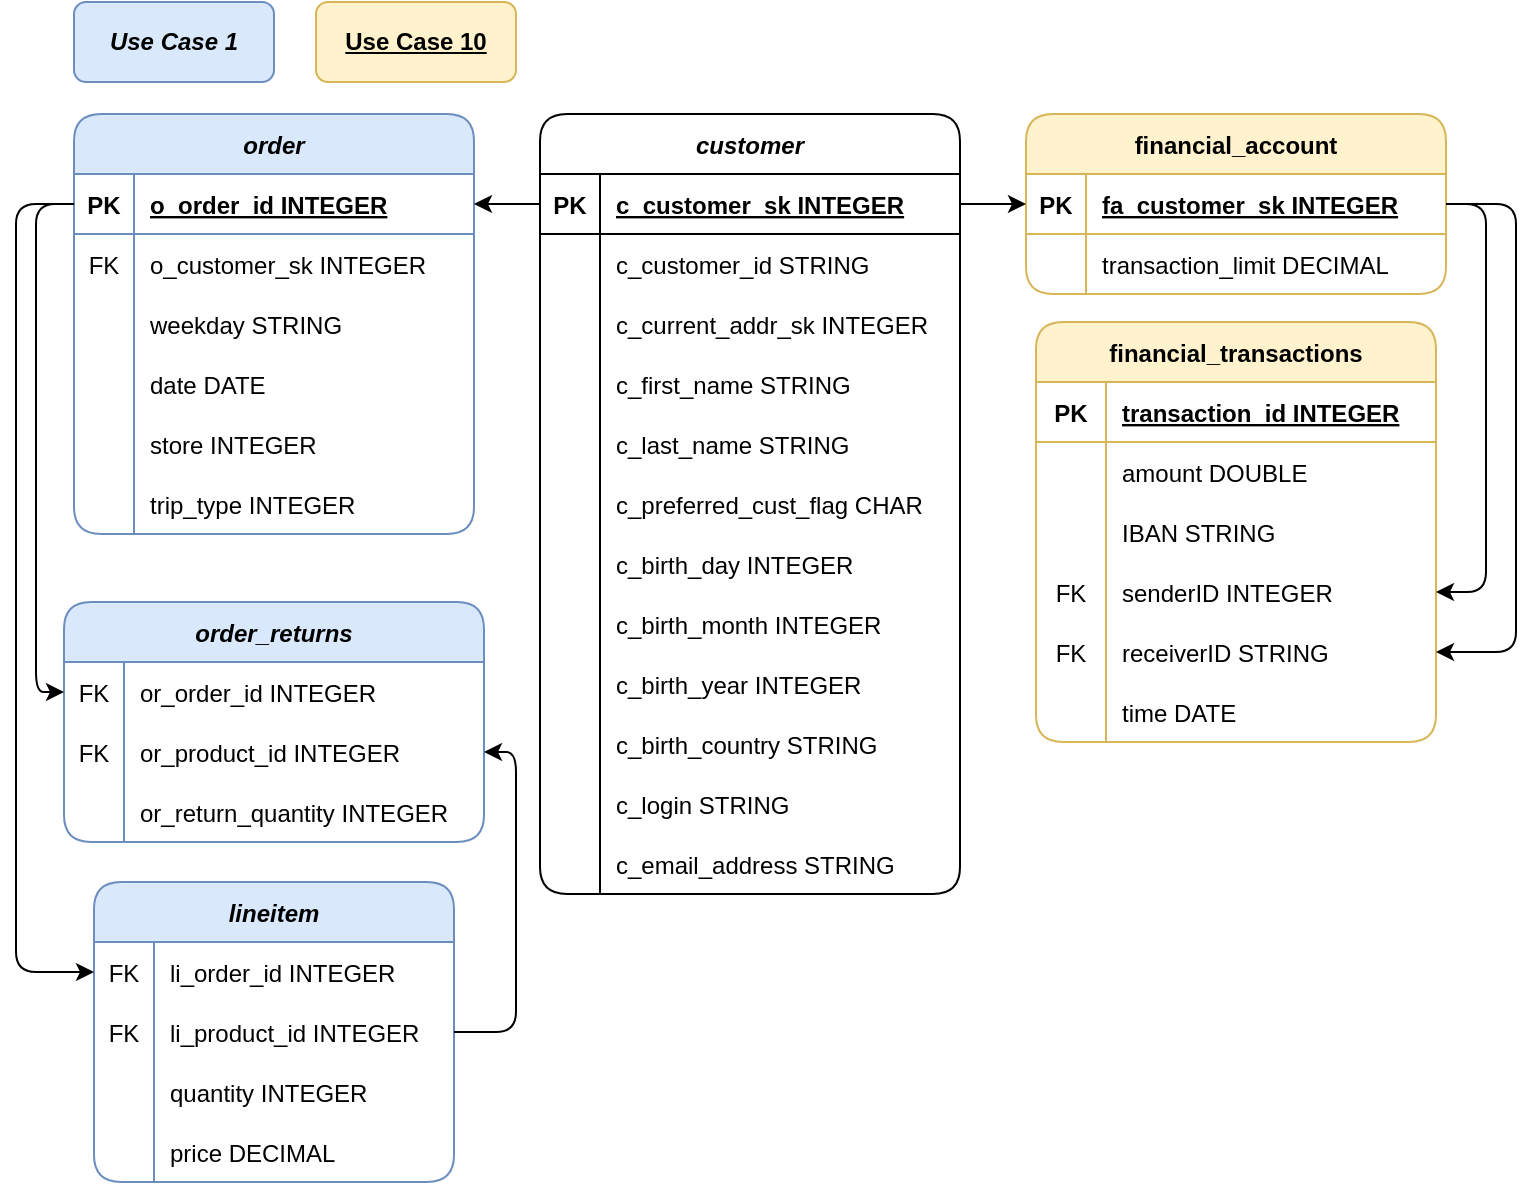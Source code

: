 <mxfile>
    <diagram name="Page-1" id="7MZNicgZzAWb71hpkdGH">
        <mxGraphModel dx="2305" dy="2113" grid="1" gridSize="10" guides="1" tooltips="1" connect="1" arrows="1" fold="1" page="1" pageScale="1" pageWidth="827" pageHeight="1169" math="0" shadow="0">
            <root>
                <mxCell id="0"/>
                <mxCell id="1" parent="0"/>
                <mxCell id="uriuYHsRyiL0h9NiEBer-169" value="financial_account" style="shape=table;startSize=30;container=1;collapsible=1;childLayout=tableLayout;fixedRows=1;rowLines=0;fontStyle=1;align=center;resizeLast=1;fillColor=#fff2cc;strokeColor=#d6b656;rounded=1;" parent="1" vertex="1">
                    <mxGeometry x="535" y="-1054" width="210" height="90" as="geometry"/>
                </mxCell>
                <mxCell id="uriuYHsRyiL0h9NiEBer-170" value="" style="shape=tableRow;horizontal=0;startSize=0;swimlaneHead=0;swimlaneBody=0;fillColor=none;collapsible=0;dropTarget=0;points=[[0,0.5],[1,0.5]];portConstraint=eastwest;strokeColor=inherit;top=0;left=0;right=0;bottom=1;rounded=1;" parent="uriuYHsRyiL0h9NiEBer-169" vertex="1">
                    <mxGeometry y="30" width="210" height="30" as="geometry"/>
                </mxCell>
                <mxCell id="uriuYHsRyiL0h9NiEBer-171" value="PK" style="shape=partialRectangle;overflow=hidden;connectable=0;fillColor=none;strokeColor=inherit;top=0;left=0;bottom=0;right=0;fontStyle=1;rounded=1;" parent="uriuYHsRyiL0h9NiEBer-170" vertex="1">
                    <mxGeometry width="30" height="30" as="geometry">
                        <mxRectangle width="30" height="30" as="alternateBounds"/>
                    </mxGeometry>
                </mxCell>
                <mxCell id="uriuYHsRyiL0h9NiEBer-172" value="fa_customer_sk INTEGER " style="shape=partialRectangle;overflow=hidden;connectable=0;fillColor=none;align=left;strokeColor=inherit;top=0;left=0;bottom=0;right=0;spacingLeft=6;fontStyle=5;rounded=1;" parent="uriuYHsRyiL0h9NiEBer-170" vertex="1">
                    <mxGeometry x="30" width="180" height="30" as="geometry">
                        <mxRectangle width="180" height="30" as="alternateBounds"/>
                    </mxGeometry>
                </mxCell>
                <mxCell id="uriuYHsRyiL0h9NiEBer-173" value="" style="shape=tableRow;horizontal=0;startSize=0;swimlaneHead=0;swimlaneBody=0;fillColor=none;collapsible=0;dropTarget=0;points=[[0,0.5],[1,0.5]];portConstraint=eastwest;strokeColor=inherit;top=0;left=0;right=0;bottom=0;rounded=1;" parent="uriuYHsRyiL0h9NiEBer-169" vertex="1">
                    <mxGeometry y="60" width="210" height="30" as="geometry"/>
                </mxCell>
                <mxCell id="uriuYHsRyiL0h9NiEBer-174" value="" style="shape=partialRectangle;overflow=hidden;connectable=0;fillColor=none;strokeColor=inherit;top=0;left=0;bottom=0;right=0;rounded=1;" parent="uriuYHsRyiL0h9NiEBer-173" vertex="1">
                    <mxGeometry width="30" height="30" as="geometry">
                        <mxRectangle width="30" height="30" as="alternateBounds"/>
                    </mxGeometry>
                </mxCell>
                <mxCell id="uriuYHsRyiL0h9NiEBer-175" value="transaction_limit DECIMAL" style="shape=partialRectangle;overflow=hidden;connectable=0;fillColor=none;align=left;strokeColor=inherit;top=0;left=0;bottom=0;right=0;spacingLeft=6;rounded=1;" parent="uriuYHsRyiL0h9NiEBer-173" vertex="1">
                    <mxGeometry x="30" width="180" height="30" as="geometry">
                        <mxRectangle width="180" height="30" as="alternateBounds"/>
                    </mxGeometry>
                </mxCell>
                <mxCell id="uriuYHsRyiL0h9NiEBer-176" value="financial_transactions" style="shape=table;startSize=30;container=1;collapsible=1;childLayout=tableLayout;fixedRows=1;rowLines=0;fontStyle=1;align=center;resizeLast=1;fillColor=#fff2cc;strokeColor=#d6b656;rounded=1;" parent="1" vertex="1">
                    <mxGeometry x="540" y="-950" width="200" height="210" as="geometry"/>
                </mxCell>
                <mxCell id="uriuYHsRyiL0h9NiEBer-177" value="" style="shape=tableRow;horizontal=0;startSize=0;swimlaneHead=0;swimlaneBody=0;fillColor=none;collapsible=0;dropTarget=0;points=[[0,0.5],[1,0.5]];portConstraint=eastwest;strokeColor=inherit;top=0;left=0;right=0;bottom=1;rounded=1;" parent="uriuYHsRyiL0h9NiEBer-176" vertex="1">
                    <mxGeometry y="30" width="200" height="30" as="geometry"/>
                </mxCell>
                <mxCell id="uriuYHsRyiL0h9NiEBer-178" value="PK" style="shape=partialRectangle;overflow=hidden;connectable=0;fillColor=none;strokeColor=inherit;top=0;left=0;bottom=0;right=0;fontStyle=1;rounded=1;" parent="uriuYHsRyiL0h9NiEBer-177" vertex="1">
                    <mxGeometry width="35" height="30" as="geometry">
                        <mxRectangle width="35" height="30" as="alternateBounds"/>
                    </mxGeometry>
                </mxCell>
                <mxCell id="uriuYHsRyiL0h9NiEBer-179" value="transaction_id INTEGER " style="shape=partialRectangle;overflow=hidden;connectable=0;fillColor=none;align=left;strokeColor=inherit;top=0;left=0;bottom=0;right=0;spacingLeft=6;fontStyle=5;rounded=1;" parent="uriuYHsRyiL0h9NiEBer-177" vertex="1">
                    <mxGeometry x="35" width="165" height="30" as="geometry">
                        <mxRectangle width="165" height="30" as="alternateBounds"/>
                    </mxGeometry>
                </mxCell>
                <mxCell id="uriuYHsRyiL0h9NiEBer-180" value="" style="shape=tableRow;horizontal=0;startSize=0;swimlaneHead=0;swimlaneBody=0;fillColor=none;collapsible=0;dropTarget=0;points=[[0,0.5],[1,0.5]];portConstraint=eastwest;strokeColor=inherit;top=0;left=0;right=0;bottom=0;rounded=1;" parent="uriuYHsRyiL0h9NiEBer-176" vertex="1">
                    <mxGeometry y="60" width="200" height="30" as="geometry"/>
                </mxCell>
                <mxCell id="uriuYHsRyiL0h9NiEBer-181" value="" style="shape=partialRectangle;overflow=hidden;connectable=0;fillColor=none;strokeColor=inherit;top=0;left=0;bottom=0;right=0;rounded=1;" parent="uriuYHsRyiL0h9NiEBer-180" vertex="1">
                    <mxGeometry width="35" height="30" as="geometry">
                        <mxRectangle width="35" height="30" as="alternateBounds"/>
                    </mxGeometry>
                </mxCell>
                <mxCell id="uriuYHsRyiL0h9NiEBer-182" value="amount DOUBLE" style="shape=partialRectangle;overflow=hidden;connectable=0;fillColor=none;align=left;strokeColor=inherit;top=0;left=0;bottom=0;right=0;spacingLeft=6;rounded=1;" parent="uriuYHsRyiL0h9NiEBer-180" vertex="1">
                    <mxGeometry x="35" width="165" height="30" as="geometry">
                        <mxRectangle width="165" height="30" as="alternateBounds"/>
                    </mxGeometry>
                </mxCell>
                <mxCell id="uriuYHsRyiL0h9NiEBer-183" value="" style="shape=tableRow;horizontal=0;startSize=0;swimlaneHead=0;swimlaneBody=0;fillColor=none;collapsible=0;dropTarget=0;points=[[0,0.5],[1,0.5]];portConstraint=eastwest;strokeColor=inherit;top=0;left=0;right=0;bottom=0;rounded=1;" parent="uriuYHsRyiL0h9NiEBer-176" vertex="1">
                    <mxGeometry y="90" width="200" height="30" as="geometry"/>
                </mxCell>
                <mxCell id="uriuYHsRyiL0h9NiEBer-184" value="" style="shape=partialRectangle;overflow=hidden;connectable=0;fillColor=none;strokeColor=inherit;top=0;left=0;bottom=0;right=0;rounded=1;" parent="uriuYHsRyiL0h9NiEBer-183" vertex="1">
                    <mxGeometry width="35" height="30" as="geometry">
                        <mxRectangle width="35" height="30" as="alternateBounds"/>
                    </mxGeometry>
                </mxCell>
                <mxCell id="uriuYHsRyiL0h9NiEBer-185" value="IBAN STRING" style="shape=partialRectangle;overflow=hidden;connectable=0;fillColor=none;align=left;strokeColor=inherit;top=0;left=0;bottom=0;right=0;spacingLeft=6;rounded=1;" parent="uriuYHsRyiL0h9NiEBer-183" vertex="1">
                    <mxGeometry x="35" width="165" height="30" as="geometry">
                        <mxRectangle width="165" height="30" as="alternateBounds"/>
                    </mxGeometry>
                </mxCell>
                <mxCell id="uriuYHsRyiL0h9NiEBer-186" value="" style="shape=tableRow;horizontal=0;startSize=0;swimlaneHead=0;swimlaneBody=0;fillColor=none;collapsible=0;dropTarget=0;points=[[0,0.5],[1,0.5]];portConstraint=eastwest;strokeColor=inherit;top=0;left=0;right=0;bottom=0;rounded=1;" parent="uriuYHsRyiL0h9NiEBer-176" vertex="1">
                    <mxGeometry y="120" width="200" height="30" as="geometry"/>
                </mxCell>
                <mxCell id="uriuYHsRyiL0h9NiEBer-187" value="FK" style="shape=partialRectangle;overflow=hidden;connectable=0;fillColor=none;strokeColor=inherit;top=0;left=0;bottom=0;right=0;rounded=1;" parent="uriuYHsRyiL0h9NiEBer-186" vertex="1">
                    <mxGeometry width="35" height="30" as="geometry">
                        <mxRectangle width="35" height="30" as="alternateBounds"/>
                    </mxGeometry>
                </mxCell>
                <mxCell id="uriuYHsRyiL0h9NiEBer-188" value="senderID INTEGER" style="shape=partialRectangle;overflow=hidden;connectable=0;fillColor=none;align=left;strokeColor=inherit;top=0;left=0;bottom=0;right=0;spacingLeft=6;rounded=1;" parent="uriuYHsRyiL0h9NiEBer-186" vertex="1">
                    <mxGeometry x="35" width="165" height="30" as="geometry">
                        <mxRectangle width="165" height="30" as="alternateBounds"/>
                    </mxGeometry>
                </mxCell>
                <mxCell id="uriuYHsRyiL0h9NiEBer-189" value="" style="shape=tableRow;horizontal=0;startSize=0;swimlaneHead=0;swimlaneBody=0;fillColor=none;collapsible=0;dropTarget=0;points=[[0,0.5],[1,0.5]];portConstraint=eastwest;strokeColor=inherit;top=0;left=0;right=0;bottom=0;rounded=1;" parent="uriuYHsRyiL0h9NiEBer-176" vertex="1">
                    <mxGeometry y="150" width="200" height="30" as="geometry"/>
                </mxCell>
                <mxCell id="uriuYHsRyiL0h9NiEBer-190" value="FK" style="shape=partialRectangle;overflow=hidden;connectable=0;fillColor=none;strokeColor=inherit;top=0;left=0;bottom=0;right=0;rounded=1;" parent="uriuYHsRyiL0h9NiEBer-189" vertex="1">
                    <mxGeometry width="35" height="30" as="geometry">
                        <mxRectangle width="35" height="30" as="alternateBounds"/>
                    </mxGeometry>
                </mxCell>
                <mxCell id="uriuYHsRyiL0h9NiEBer-191" value="receiverID STRING" style="shape=partialRectangle;overflow=hidden;connectable=0;fillColor=none;align=left;strokeColor=inherit;top=0;left=0;bottom=0;right=0;spacingLeft=6;rounded=1;" parent="uriuYHsRyiL0h9NiEBer-189" vertex="1">
                    <mxGeometry x="35" width="165" height="30" as="geometry">
                        <mxRectangle width="165" height="30" as="alternateBounds"/>
                    </mxGeometry>
                </mxCell>
                <mxCell id="uriuYHsRyiL0h9NiEBer-192" value="" style="shape=tableRow;horizontal=0;startSize=0;swimlaneHead=0;swimlaneBody=0;fillColor=none;collapsible=0;dropTarget=0;points=[[0,0.5],[1,0.5]];portConstraint=eastwest;strokeColor=inherit;top=0;left=0;right=0;bottom=0;rounded=1;" parent="uriuYHsRyiL0h9NiEBer-176" vertex="1">
                    <mxGeometry y="180" width="200" height="30" as="geometry"/>
                </mxCell>
                <mxCell id="uriuYHsRyiL0h9NiEBer-193" value="" style="shape=partialRectangle;overflow=hidden;connectable=0;fillColor=none;strokeColor=inherit;top=0;left=0;bottom=0;right=0;rounded=1;" parent="uriuYHsRyiL0h9NiEBer-192" vertex="1">
                    <mxGeometry width="35" height="30" as="geometry">
                        <mxRectangle width="35" height="30" as="alternateBounds"/>
                    </mxGeometry>
                </mxCell>
                <mxCell id="uriuYHsRyiL0h9NiEBer-194" value="time DATE" style="shape=partialRectangle;overflow=hidden;connectable=0;fillColor=none;align=left;strokeColor=inherit;top=0;left=0;bottom=0;right=0;spacingLeft=6;rounded=1;" parent="uriuYHsRyiL0h9NiEBer-192" vertex="1">
                    <mxGeometry x="35" width="165" height="30" as="geometry">
                        <mxRectangle width="165" height="30" as="alternateBounds"/>
                    </mxGeometry>
                </mxCell>
                <mxCell id="uriuYHsRyiL0h9NiEBer-195" value="order_returns" style="shape=table;startSize=30;container=1;collapsible=1;childLayout=tableLayout;fixedRows=1;rowLines=0;fontStyle=3;align=center;resizeLast=1;fillColor=#dae8fc;strokeColor=#6c8ebf;rounded=1;" parent="1" vertex="1">
                    <mxGeometry x="54" y="-810" width="210" height="120" as="geometry"/>
                </mxCell>
                <mxCell id="uriuYHsRyiL0h9NiEBer-196" value="" style="shape=tableRow;horizontal=0;startSize=0;swimlaneHead=0;swimlaneBody=0;fillColor=none;collapsible=0;dropTarget=0;points=[[0,0.5],[1,0.5]];portConstraint=eastwest;strokeColor=inherit;top=0;left=0;right=0;bottom=0;rounded=1;" parent="uriuYHsRyiL0h9NiEBer-195" vertex="1">
                    <mxGeometry y="30" width="210" height="30" as="geometry"/>
                </mxCell>
                <mxCell id="uriuYHsRyiL0h9NiEBer-197" value="FK" style="shape=partialRectangle;overflow=hidden;connectable=0;fillColor=none;strokeColor=inherit;top=0;left=0;bottom=0;right=0;rounded=1;" parent="uriuYHsRyiL0h9NiEBer-196" vertex="1">
                    <mxGeometry width="30" height="30" as="geometry">
                        <mxRectangle width="30" height="30" as="alternateBounds"/>
                    </mxGeometry>
                </mxCell>
                <mxCell id="uriuYHsRyiL0h9NiEBer-198" value="or_order_id INTEGER" style="shape=partialRectangle;overflow=hidden;connectable=0;fillColor=none;align=left;strokeColor=inherit;top=0;left=0;bottom=0;right=0;spacingLeft=6;rounded=1;" parent="uriuYHsRyiL0h9NiEBer-196" vertex="1">
                    <mxGeometry x="30" width="180" height="30" as="geometry">
                        <mxRectangle width="180" height="30" as="alternateBounds"/>
                    </mxGeometry>
                </mxCell>
                <mxCell id="uriuYHsRyiL0h9NiEBer-199" value="" style="shape=tableRow;horizontal=0;startSize=0;swimlaneHead=0;swimlaneBody=0;fillColor=none;collapsible=0;dropTarget=0;points=[[0,0.5],[1,0.5]];portConstraint=eastwest;strokeColor=inherit;top=0;left=0;right=0;bottom=0;rounded=1;" parent="uriuYHsRyiL0h9NiEBer-195" vertex="1">
                    <mxGeometry y="60" width="210" height="30" as="geometry"/>
                </mxCell>
                <mxCell id="uriuYHsRyiL0h9NiEBer-200" value="FK" style="shape=partialRectangle;overflow=hidden;connectable=0;fillColor=none;strokeColor=inherit;top=0;left=0;bottom=0;right=0;rounded=1;" parent="uriuYHsRyiL0h9NiEBer-199" vertex="1">
                    <mxGeometry width="30" height="30" as="geometry">
                        <mxRectangle width="30" height="30" as="alternateBounds"/>
                    </mxGeometry>
                </mxCell>
                <mxCell id="uriuYHsRyiL0h9NiEBer-201" value="or_product_id INTEGER" style="shape=partialRectangle;overflow=hidden;connectable=0;fillColor=none;align=left;strokeColor=inherit;top=0;left=0;bottom=0;right=0;spacingLeft=6;rounded=1;" parent="uriuYHsRyiL0h9NiEBer-199" vertex="1">
                    <mxGeometry x="30" width="180" height="30" as="geometry">
                        <mxRectangle width="180" height="30" as="alternateBounds"/>
                    </mxGeometry>
                </mxCell>
                <mxCell id="uriuYHsRyiL0h9NiEBer-202" value="" style="shape=tableRow;horizontal=0;startSize=0;swimlaneHead=0;swimlaneBody=0;fillColor=none;collapsible=0;dropTarget=0;points=[[0,0.5],[1,0.5]];portConstraint=eastwest;strokeColor=inherit;top=0;left=0;right=0;bottom=0;rounded=1;" parent="uriuYHsRyiL0h9NiEBer-195" vertex="1">
                    <mxGeometry y="90" width="210" height="30" as="geometry"/>
                </mxCell>
                <mxCell id="uriuYHsRyiL0h9NiEBer-203" value="" style="shape=partialRectangle;overflow=hidden;connectable=0;fillColor=none;strokeColor=inherit;top=0;left=0;bottom=0;right=0;rounded=1;" parent="uriuYHsRyiL0h9NiEBer-202" vertex="1">
                    <mxGeometry width="30" height="30" as="geometry">
                        <mxRectangle width="30" height="30" as="alternateBounds"/>
                    </mxGeometry>
                </mxCell>
                <mxCell id="uriuYHsRyiL0h9NiEBer-204" value="or_return_quantity INTEGER" style="shape=partialRectangle;overflow=hidden;connectable=0;fillColor=none;align=left;strokeColor=inherit;top=0;left=0;bottom=0;right=0;spacingLeft=6;rounded=1;" parent="uriuYHsRyiL0h9NiEBer-202" vertex="1">
                    <mxGeometry x="30" width="180" height="30" as="geometry">
                        <mxRectangle width="180" height="30" as="alternateBounds"/>
                    </mxGeometry>
                </mxCell>
                <mxCell id="uriuYHsRyiL0h9NiEBer-205" value="lineitem" style="shape=table;startSize=30;container=1;collapsible=1;childLayout=tableLayout;fixedRows=1;rowLines=0;fontStyle=3;align=center;resizeLast=1;fillColor=#dae8fc;strokeColor=#6c8ebf;rounded=1;" parent="1" vertex="1">
                    <mxGeometry x="69" y="-670" width="180" height="150" as="geometry"/>
                </mxCell>
                <mxCell id="uriuYHsRyiL0h9NiEBer-206" value="" style="shape=tableRow;horizontal=0;startSize=0;swimlaneHead=0;swimlaneBody=0;fillColor=none;collapsible=0;dropTarget=0;points=[[0,0.5],[1,0.5]];portConstraint=eastwest;strokeColor=inherit;top=0;left=0;right=0;bottom=0;rounded=1;" parent="uriuYHsRyiL0h9NiEBer-205" vertex="1">
                    <mxGeometry y="30" width="180" height="30" as="geometry"/>
                </mxCell>
                <mxCell id="uriuYHsRyiL0h9NiEBer-207" value="FK" style="shape=partialRectangle;overflow=hidden;connectable=0;fillColor=none;strokeColor=inherit;top=0;left=0;bottom=0;right=0;rounded=1;" parent="uriuYHsRyiL0h9NiEBer-206" vertex="1">
                    <mxGeometry width="30" height="30" as="geometry">
                        <mxRectangle width="30" height="30" as="alternateBounds"/>
                    </mxGeometry>
                </mxCell>
                <mxCell id="uriuYHsRyiL0h9NiEBer-208" value="li_order_id INTEGER" style="shape=partialRectangle;overflow=hidden;connectable=0;fillColor=none;align=left;strokeColor=inherit;top=0;left=0;bottom=0;right=0;spacingLeft=6;rounded=1;" parent="uriuYHsRyiL0h9NiEBer-206" vertex="1">
                    <mxGeometry x="30" width="150" height="30" as="geometry">
                        <mxRectangle width="150" height="30" as="alternateBounds"/>
                    </mxGeometry>
                </mxCell>
                <mxCell id="uriuYHsRyiL0h9NiEBer-209" value="" style="shape=tableRow;horizontal=0;startSize=0;swimlaneHead=0;swimlaneBody=0;fillColor=none;collapsible=0;dropTarget=0;points=[[0,0.5],[1,0.5]];portConstraint=eastwest;strokeColor=inherit;top=0;left=0;right=0;bottom=0;rounded=1;" parent="uriuYHsRyiL0h9NiEBer-205" vertex="1">
                    <mxGeometry y="60" width="180" height="30" as="geometry"/>
                </mxCell>
                <mxCell id="uriuYHsRyiL0h9NiEBer-210" value="FK" style="shape=partialRectangle;overflow=hidden;connectable=0;fillColor=none;strokeColor=inherit;top=0;left=0;bottom=0;right=0;rounded=1;" parent="uriuYHsRyiL0h9NiEBer-209" vertex="1">
                    <mxGeometry width="30" height="30" as="geometry">
                        <mxRectangle width="30" height="30" as="alternateBounds"/>
                    </mxGeometry>
                </mxCell>
                <mxCell id="uriuYHsRyiL0h9NiEBer-211" value="li_product_id INTEGER" style="shape=partialRectangle;overflow=hidden;connectable=0;fillColor=none;align=left;strokeColor=inherit;top=0;left=0;bottom=0;right=0;spacingLeft=6;rounded=1;" parent="uriuYHsRyiL0h9NiEBer-209" vertex="1">
                    <mxGeometry x="30" width="150" height="30" as="geometry">
                        <mxRectangle width="150" height="30" as="alternateBounds"/>
                    </mxGeometry>
                </mxCell>
                <mxCell id="uriuYHsRyiL0h9NiEBer-212" value="" style="shape=tableRow;horizontal=0;startSize=0;swimlaneHead=0;swimlaneBody=0;fillColor=none;collapsible=0;dropTarget=0;points=[[0,0.5],[1,0.5]];portConstraint=eastwest;strokeColor=inherit;top=0;left=0;right=0;bottom=0;rounded=1;" parent="uriuYHsRyiL0h9NiEBer-205" vertex="1">
                    <mxGeometry y="90" width="180" height="30" as="geometry"/>
                </mxCell>
                <mxCell id="uriuYHsRyiL0h9NiEBer-213" value="" style="shape=partialRectangle;overflow=hidden;connectable=0;fillColor=none;strokeColor=inherit;top=0;left=0;bottom=0;right=0;rounded=1;" parent="uriuYHsRyiL0h9NiEBer-212" vertex="1">
                    <mxGeometry width="30" height="30" as="geometry">
                        <mxRectangle width="30" height="30" as="alternateBounds"/>
                    </mxGeometry>
                </mxCell>
                <mxCell id="uriuYHsRyiL0h9NiEBer-214" value="quantity INTEGER" style="shape=partialRectangle;overflow=hidden;connectable=0;fillColor=none;align=left;strokeColor=inherit;top=0;left=0;bottom=0;right=0;spacingLeft=6;rounded=1;" parent="uriuYHsRyiL0h9NiEBer-212" vertex="1">
                    <mxGeometry x="30" width="150" height="30" as="geometry">
                        <mxRectangle width="150" height="30" as="alternateBounds"/>
                    </mxGeometry>
                </mxCell>
                <mxCell id="uriuYHsRyiL0h9NiEBer-215" value="" style="shape=tableRow;horizontal=0;startSize=0;swimlaneHead=0;swimlaneBody=0;fillColor=none;collapsible=0;dropTarget=0;points=[[0,0.5],[1,0.5]];portConstraint=eastwest;strokeColor=inherit;top=0;left=0;right=0;bottom=0;rounded=1;" parent="uriuYHsRyiL0h9NiEBer-205" vertex="1">
                    <mxGeometry y="120" width="180" height="30" as="geometry"/>
                </mxCell>
                <mxCell id="uriuYHsRyiL0h9NiEBer-216" value="" style="shape=partialRectangle;overflow=hidden;connectable=0;fillColor=none;strokeColor=inherit;top=0;left=0;bottom=0;right=0;rounded=1;" parent="uriuYHsRyiL0h9NiEBer-215" vertex="1">
                    <mxGeometry width="30" height="30" as="geometry">
                        <mxRectangle width="30" height="30" as="alternateBounds"/>
                    </mxGeometry>
                </mxCell>
                <mxCell id="uriuYHsRyiL0h9NiEBer-217" value="price DECIMAL" style="shape=partialRectangle;overflow=hidden;connectable=0;fillColor=none;align=left;strokeColor=inherit;top=0;left=0;bottom=0;right=0;spacingLeft=6;rounded=1;" parent="uriuYHsRyiL0h9NiEBer-215" vertex="1">
                    <mxGeometry x="30" width="150" height="30" as="geometry">
                        <mxRectangle width="150" height="30" as="alternateBounds"/>
                    </mxGeometry>
                </mxCell>
                <mxCell id="uriuYHsRyiL0h9NiEBer-218" value="order" style="shape=table;startSize=30;container=1;collapsible=1;childLayout=tableLayout;fixedRows=1;rowLines=0;fontStyle=3;align=center;resizeLast=1;fillColor=#dae8fc;strokeColor=#6c8ebf;rounded=1;" parent="1" vertex="1">
                    <mxGeometry x="59" y="-1054" width="200" height="210" as="geometry"/>
                </mxCell>
                <mxCell id="uriuYHsRyiL0h9NiEBer-219" value="" style="shape=tableRow;horizontal=0;startSize=0;swimlaneHead=0;swimlaneBody=0;fillColor=none;collapsible=0;dropTarget=0;points=[[0,0.5],[1,0.5]];portConstraint=eastwest;strokeColor=inherit;top=0;left=0;right=0;bottom=1;rounded=1;" parent="uriuYHsRyiL0h9NiEBer-218" vertex="1">
                    <mxGeometry y="30" width="200" height="30" as="geometry"/>
                </mxCell>
                <mxCell id="uriuYHsRyiL0h9NiEBer-220" value="PK" style="shape=partialRectangle;overflow=hidden;connectable=0;fillColor=none;strokeColor=inherit;top=0;left=0;bottom=0;right=0;fontStyle=1;rounded=1;" parent="uriuYHsRyiL0h9NiEBer-219" vertex="1">
                    <mxGeometry width="30" height="30" as="geometry">
                        <mxRectangle width="30" height="30" as="alternateBounds"/>
                    </mxGeometry>
                </mxCell>
                <mxCell id="uriuYHsRyiL0h9NiEBer-221" value="o_order_id INTEGER " style="shape=partialRectangle;overflow=hidden;connectable=0;fillColor=none;align=left;strokeColor=inherit;top=0;left=0;bottom=0;right=0;spacingLeft=6;fontStyle=5;rounded=1;" parent="uriuYHsRyiL0h9NiEBer-219" vertex="1">
                    <mxGeometry x="30" width="170" height="30" as="geometry">
                        <mxRectangle width="170" height="30" as="alternateBounds"/>
                    </mxGeometry>
                </mxCell>
                <mxCell id="uriuYHsRyiL0h9NiEBer-222" value="" style="shape=tableRow;horizontal=0;startSize=0;swimlaneHead=0;swimlaneBody=0;fillColor=none;collapsible=0;dropTarget=0;points=[[0,0.5],[1,0.5]];portConstraint=eastwest;strokeColor=inherit;top=0;left=0;right=0;bottom=0;rounded=1;" parent="uriuYHsRyiL0h9NiEBer-218" vertex="1">
                    <mxGeometry y="60" width="200" height="30" as="geometry"/>
                </mxCell>
                <mxCell id="uriuYHsRyiL0h9NiEBer-223" value="FK" style="shape=partialRectangle;overflow=hidden;connectable=0;fillColor=none;strokeColor=inherit;top=0;left=0;bottom=0;right=0;rounded=1;" parent="uriuYHsRyiL0h9NiEBer-222" vertex="1">
                    <mxGeometry width="30" height="30" as="geometry">
                        <mxRectangle width="30" height="30" as="alternateBounds"/>
                    </mxGeometry>
                </mxCell>
                <mxCell id="uriuYHsRyiL0h9NiEBer-224" value="o_customer_sk INTEGER" style="shape=partialRectangle;overflow=hidden;connectable=0;fillColor=none;align=left;strokeColor=inherit;top=0;left=0;bottom=0;right=0;spacingLeft=6;rounded=1;" parent="uriuYHsRyiL0h9NiEBer-222" vertex="1">
                    <mxGeometry x="30" width="170" height="30" as="geometry">
                        <mxRectangle width="170" height="30" as="alternateBounds"/>
                    </mxGeometry>
                </mxCell>
                <mxCell id="uriuYHsRyiL0h9NiEBer-225" value="" style="shape=tableRow;horizontal=0;startSize=0;swimlaneHead=0;swimlaneBody=0;fillColor=none;collapsible=0;dropTarget=0;points=[[0,0.5],[1,0.5]];portConstraint=eastwest;strokeColor=inherit;top=0;left=0;right=0;bottom=0;rounded=1;" parent="uriuYHsRyiL0h9NiEBer-218" vertex="1">
                    <mxGeometry y="90" width="200" height="30" as="geometry"/>
                </mxCell>
                <mxCell id="uriuYHsRyiL0h9NiEBer-226" value="" style="shape=partialRectangle;overflow=hidden;connectable=0;fillColor=none;strokeColor=inherit;top=0;left=0;bottom=0;right=0;rounded=1;" parent="uriuYHsRyiL0h9NiEBer-225" vertex="1">
                    <mxGeometry width="30" height="30" as="geometry">
                        <mxRectangle width="30" height="30" as="alternateBounds"/>
                    </mxGeometry>
                </mxCell>
                <mxCell id="uriuYHsRyiL0h9NiEBer-227" value="weekday STRING" style="shape=partialRectangle;overflow=hidden;connectable=0;fillColor=none;align=left;strokeColor=inherit;top=0;left=0;bottom=0;right=0;spacingLeft=6;rounded=1;" parent="uriuYHsRyiL0h9NiEBer-225" vertex="1">
                    <mxGeometry x="30" width="170" height="30" as="geometry">
                        <mxRectangle width="170" height="30" as="alternateBounds"/>
                    </mxGeometry>
                </mxCell>
                <mxCell id="uriuYHsRyiL0h9NiEBer-228" value="" style="shape=tableRow;horizontal=0;startSize=0;swimlaneHead=0;swimlaneBody=0;fillColor=none;collapsible=0;dropTarget=0;points=[[0,0.5],[1,0.5]];portConstraint=eastwest;strokeColor=inherit;top=0;left=0;right=0;bottom=0;rounded=1;" parent="uriuYHsRyiL0h9NiEBer-218" vertex="1">
                    <mxGeometry y="120" width="200" height="30" as="geometry"/>
                </mxCell>
                <mxCell id="uriuYHsRyiL0h9NiEBer-229" value="" style="shape=partialRectangle;overflow=hidden;connectable=0;fillColor=none;strokeColor=inherit;top=0;left=0;bottom=0;right=0;rounded=1;" parent="uriuYHsRyiL0h9NiEBer-228" vertex="1">
                    <mxGeometry width="30" height="30" as="geometry">
                        <mxRectangle width="30" height="30" as="alternateBounds"/>
                    </mxGeometry>
                </mxCell>
                <mxCell id="uriuYHsRyiL0h9NiEBer-230" value="date DATE" style="shape=partialRectangle;overflow=hidden;connectable=0;fillColor=none;align=left;strokeColor=inherit;top=0;left=0;bottom=0;right=0;spacingLeft=6;rounded=1;" parent="uriuYHsRyiL0h9NiEBer-228" vertex="1">
                    <mxGeometry x="30" width="170" height="30" as="geometry">
                        <mxRectangle width="170" height="30" as="alternateBounds"/>
                    </mxGeometry>
                </mxCell>
                <mxCell id="uriuYHsRyiL0h9NiEBer-231" value="" style="shape=tableRow;horizontal=0;startSize=0;swimlaneHead=0;swimlaneBody=0;fillColor=none;collapsible=0;dropTarget=0;points=[[0,0.5],[1,0.5]];portConstraint=eastwest;strokeColor=inherit;top=0;left=0;right=0;bottom=0;rounded=1;" parent="uriuYHsRyiL0h9NiEBer-218" vertex="1">
                    <mxGeometry y="150" width="200" height="30" as="geometry"/>
                </mxCell>
                <mxCell id="uriuYHsRyiL0h9NiEBer-232" value="" style="shape=partialRectangle;overflow=hidden;connectable=0;fillColor=none;strokeColor=inherit;top=0;left=0;bottom=0;right=0;rounded=1;" parent="uriuYHsRyiL0h9NiEBer-231" vertex="1">
                    <mxGeometry width="30" height="30" as="geometry">
                        <mxRectangle width="30" height="30" as="alternateBounds"/>
                    </mxGeometry>
                </mxCell>
                <mxCell id="uriuYHsRyiL0h9NiEBer-233" value="store INTEGER" style="shape=partialRectangle;overflow=hidden;connectable=0;fillColor=none;align=left;strokeColor=inherit;top=0;left=0;bottom=0;right=0;spacingLeft=6;rounded=1;" parent="uriuYHsRyiL0h9NiEBer-231" vertex="1">
                    <mxGeometry x="30" width="170" height="30" as="geometry">
                        <mxRectangle width="170" height="30" as="alternateBounds"/>
                    </mxGeometry>
                </mxCell>
                <mxCell id="uriuYHsRyiL0h9NiEBer-234" value="" style="shape=tableRow;horizontal=0;startSize=0;swimlaneHead=0;swimlaneBody=0;fillColor=none;collapsible=0;dropTarget=0;points=[[0,0.5],[1,0.5]];portConstraint=eastwest;strokeColor=inherit;top=0;left=0;right=0;bottom=0;rounded=1;" parent="uriuYHsRyiL0h9NiEBer-218" vertex="1">
                    <mxGeometry y="180" width="200" height="30" as="geometry"/>
                </mxCell>
                <mxCell id="uriuYHsRyiL0h9NiEBer-235" value="" style="shape=partialRectangle;overflow=hidden;connectable=0;fillColor=none;strokeColor=inherit;top=0;left=0;bottom=0;right=0;rounded=1;" parent="uriuYHsRyiL0h9NiEBer-234" vertex="1">
                    <mxGeometry width="30" height="30" as="geometry">
                        <mxRectangle width="30" height="30" as="alternateBounds"/>
                    </mxGeometry>
                </mxCell>
                <mxCell id="uriuYHsRyiL0h9NiEBer-236" value="trip_type INTEGER" style="shape=partialRectangle;overflow=hidden;connectable=0;fillColor=none;align=left;strokeColor=inherit;top=0;left=0;bottom=0;right=0;spacingLeft=6;rounded=1;" parent="uriuYHsRyiL0h9NiEBer-234" vertex="1">
                    <mxGeometry x="30" width="170" height="30" as="geometry">
                        <mxRectangle width="170" height="30" as="alternateBounds"/>
                    </mxGeometry>
                </mxCell>
                <mxCell id="uriuYHsRyiL0h9NiEBer-237" value="customer" style="shape=table;startSize=30;container=1;collapsible=1;childLayout=tableLayout;fixedRows=1;rowLines=0;fontStyle=3;align=center;resizeLast=1;rounded=1;" parent="1" vertex="1">
                    <mxGeometry x="292" y="-1054" width="210" height="390" as="geometry"/>
                </mxCell>
                <mxCell id="uriuYHsRyiL0h9NiEBer-238" value="" style="shape=tableRow;horizontal=0;startSize=0;swimlaneHead=0;swimlaneBody=0;fillColor=none;collapsible=0;dropTarget=0;points=[[0,0.5],[1,0.5]];portConstraint=eastwest;strokeColor=inherit;top=0;left=0;right=0;bottom=1;rounded=1;" parent="uriuYHsRyiL0h9NiEBer-237" vertex="1">
                    <mxGeometry y="30" width="210" height="30" as="geometry"/>
                </mxCell>
                <mxCell id="uriuYHsRyiL0h9NiEBer-239" value="PK" style="shape=partialRectangle;overflow=hidden;connectable=0;fillColor=none;strokeColor=inherit;top=0;left=0;bottom=0;right=0;fontStyle=1;rounded=1;" parent="uriuYHsRyiL0h9NiEBer-238" vertex="1">
                    <mxGeometry width="30" height="30" as="geometry">
                        <mxRectangle width="30" height="30" as="alternateBounds"/>
                    </mxGeometry>
                </mxCell>
                <mxCell id="uriuYHsRyiL0h9NiEBer-240" value="c_customer_sk INTEGER " style="shape=partialRectangle;overflow=hidden;connectable=0;fillColor=none;align=left;strokeColor=inherit;top=0;left=0;bottom=0;right=0;spacingLeft=6;fontStyle=5;rounded=1;" parent="uriuYHsRyiL0h9NiEBer-238" vertex="1">
                    <mxGeometry x="30" width="180" height="30" as="geometry">
                        <mxRectangle width="180" height="30" as="alternateBounds"/>
                    </mxGeometry>
                </mxCell>
                <mxCell id="uriuYHsRyiL0h9NiEBer-241" value="" style="shape=tableRow;horizontal=0;startSize=0;swimlaneHead=0;swimlaneBody=0;fillColor=none;collapsible=0;dropTarget=0;points=[[0,0.5],[1,0.5]];portConstraint=eastwest;strokeColor=inherit;top=0;left=0;right=0;bottom=0;rounded=1;" parent="uriuYHsRyiL0h9NiEBer-237" vertex="1">
                    <mxGeometry y="60" width="210" height="30" as="geometry"/>
                </mxCell>
                <mxCell id="uriuYHsRyiL0h9NiEBer-242" value="" style="shape=partialRectangle;overflow=hidden;connectable=0;fillColor=none;strokeColor=inherit;top=0;left=0;bottom=0;right=0;rounded=1;" parent="uriuYHsRyiL0h9NiEBer-241" vertex="1">
                    <mxGeometry width="30" height="30" as="geometry">
                        <mxRectangle width="30" height="30" as="alternateBounds"/>
                    </mxGeometry>
                </mxCell>
                <mxCell id="uriuYHsRyiL0h9NiEBer-243" value="c_customer_id STRING" style="shape=partialRectangle;overflow=hidden;connectable=0;fillColor=none;align=left;strokeColor=inherit;top=0;left=0;bottom=0;right=0;spacingLeft=6;rounded=1;" parent="uriuYHsRyiL0h9NiEBer-241" vertex="1">
                    <mxGeometry x="30" width="180" height="30" as="geometry">
                        <mxRectangle width="180" height="30" as="alternateBounds"/>
                    </mxGeometry>
                </mxCell>
                <mxCell id="uriuYHsRyiL0h9NiEBer-244" value="" style="shape=tableRow;horizontal=0;startSize=0;swimlaneHead=0;swimlaneBody=0;fillColor=none;collapsible=0;dropTarget=0;points=[[0,0.5],[1,0.5]];portConstraint=eastwest;strokeColor=inherit;top=0;left=0;right=0;bottom=0;rounded=1;" parent="uriuYHsRyiL0h9NiEBer-237" vertex="1">
                    <mxGeometry y="90" width="210" height="30" as="geometry"/>
                </mxCell>
                <mxCell id="uriuYHsRyiL0h9NiEBer-245" value="" style="shape=partialRectangle;overflow=hidden;connectable=0;fillColor=none;strokeColor=inherit;top=0;left=0;bottom=0;right=0;rounded=1;" parent="uriuYHsRyiL0h9NiEBer-244" vertex="1">
                    <mxGeometry width="30" height="30" as="geometry">
                        <mxRectangle width="30" height="30" as="alternateBounds"/>
                    </mxGeometry>
                </mxCell>
                <mxCell id="uriuYHsRyiL0h9NiEBer-246" value="c_current_addr_sk INTEGER" style="shape=partialRectangle;overflow=hidden;connectable=0;fillColor=none;align=left;strokeColor=inherit;top=0;left=0;bottom=0;right=0;spacingLeft=6;rounded=1;" parent="uriuYHsRyiL0h9NiEBer-244" vertex="1">
                    <mxGeometry x="30" width="180" height="30" as="geometry">
                        <mxRectangle width="180" height="30" as="alternateBounds"/>
                    </mxGeometry>
                </mxCell>
                <mxCell id="uriuYHsRyiL0h9NiEBer-247" value="" style="shape=tableRow;horizontal=0;startSize=0;swimlaneHead=0;swimlaneBody=0;fillColor=none;collapsible=0;dropTarget=0;points=[[0,0.5],[1,0.5]];portConstraint=eastwest;strokeColor=inherit;top=0;left=0;right=0;bottom=0;rounded=1;" parent="uriuYHsRyiL0h9NiEBer-237" vertex="1">
                    <mxGeometry y="120" width="210" height="30" as="geometry"/>
                </mxCell>
                <mxCell id="uriuYHsRyiL0h9NiEBer-248" value="" style="shape=partialRectangle;overflow=hidden;connectable=0;fillColor=none;strokeColor=inherit;top=0;left=0;bottom=0;right=0;rounded=1;" parent="uriuYHsRyiL0h9NiEBer-247" vertex="1">
                    <mxGeometry width="30" height="30" as="geometry">
                        <mxRectangle width="30" height="30" as="alternateBounds"/>
                    </mxGeometry>
                </mxCell>
                <mxCell id="uriuYHsRyiL0h9NiEBer-249" value="c_first_name STRING" style="shape=partialRectangle;overflow=hidden;connectable=0;fillColor=none;align=left;strokeColor=inherit;top=0;left=0;bottom=0;right=0;spacingLeft=6;rounded=1;" parent="uriuYHsRyiL0h9NiEBer-247" vertex="1">
                    <mxGeometry x="30" width="180" height="30" as="geometry">
                        <mxRectangle width="180" height="30" as="alternateBounds"/>
                    </mxGeometry>
                </mxCell>
                <mxCell id="uriuYHsRyiL0h9NiEBer-250" value="" style="shape=tableRow;horizontal=0;startSize=0;swimlaneHead=0;swimlaneBody=0;fillColor=none;collapsible=0;dropTarget=0;points=[[0,0.5],[1,0.5]];portConstraint=eastwest;strokeColor=inherit;top=0;left=0;right=0;bottom=0;rounded=1;" parent="uriuYHsRyiL0h9NiEBer-237" vertex="1">
                    <mxGeometry y="150" width="210" height="30" as="geometry"/>
                </mxCell>
                <mxCell id="uriuYHsRyiL0h9NiEBer-251" value="" style="shape=partialRectangle;overflow=hidden;connectable=0;fillColor=none;strokeColor=inherit;top=0;left=0;bottom=0;right=0;rounded=1;" parent="uriuYHsRyiL0h9NiEBer-250" vertex="1">
                    <mxGeometry width="30" height="30" as="geometry">
                        <mxRectangle width="30" height="30" as="alternateBounds"/>
                    </mxGeometry>
                </mxCell>
                <mxCell id="uriuYHsRyiL0h9NiEBer-252" value="c_last_name STRING" style="shape=partialRectangle;overflow=hidden;connectable=0;fillColor=none;align=left;strokeColor=inherit;top=0;left=0;bottom=0;right=0;spacingLeft=6;rounded=1;" parent="uriuYHsRyiL0h9NiEBer-250" vertex="1">
                    <mxGeometry x="30" width="180" height="30" as="geometry">
                        <mxRectangle width="180" height="30" as="alternateBounds"/>
                    </mxGeometry>
                </mxCell>
                <mxCell id="uriuYHsRyiL0h9NiEBer-253" value="" style="shape=tableRow;horizontal=0;startSize=0;swimlaneHead=0;swimlaneBody=0;fillColor=none;collapsible=0;dropTarget=0;points=[[0,0.5],[1,0.5]];portConstraint=eastwest;strokeColor=inherit;top=0;left=0;right=0;bottom=0;rounded=1;" parent="uriuYHsRyiL0h9NiEBer-237" vertex="1">
                    <mxGeometry y="180" width="210" height="30" as="geometry"/>
                </mxCell>
                <mxCell id="uriuYHsRyiL0h9NiEBer-254" value="" style="shape=partialRectangle;overflow=hidden;connectable=0;fillColor=none;strokeColor=inherit;top=0;left=0;bottom=0;right=0;rounded=1;" parent="uriuYHsRyiL0h9NiEBer-253" vertex="1">
                    <mxGeometry width="30" height="30" as="geometry">
                        <mxRectangle width="30" height="30" as="alternateBounds"/>
                    </mxGeometry>
                </mxCell>
                <mxCell id="uriuYHsRyiL0h9NiEBer-255" value="c_preferred_cust_flag CHAR" style="shape=partialRectangle;overflow=hidden;connectable=0;fillColor=none;align=left;strokeColor=inherit;top=0;left=0;bottom=0;right=0;spacingLeft=6;rounded=1;" parent="uriuYHsRyiL0h9NiEBer-253" vertex="1">
                    <mxGeometry x="30" width="180" height="30" as="geometry">
                        <mxRectangle width="180" height="30" as="alternateBounds"/>
                    </mxGeometry>
                </mxCell>
                <mxCell id="uriuYHsRyiL0h9NiEBer-256" value="" style="shape=tableRow;horizontal=0;startSize=0;swimlaneHead=0;swimlaneBody=0;fillColor=none;collapsible=0;dropTarget=0;points=[[0,0.5],[1,0.5]];portConstraint=eastwest;strokeColor=inherit;top=0;left=0;right=0;bottom=0;rounded=1;" parent="uriuYHsRyiL0h9NiEBer-237" vertex="1">
                    <mxGeometry y="210" width="210" height="30" as="geometry"/>
                </mxCell>
                <mxCell id="uriuYHsRyiL0h9NiEBer-257" value="" style="shape=partialRectangle;overflow=hidden;connectable=0;fillColor=none;strokeColor=inherit;top=0;left=0;bottom=0;right=0;rounded=1;" parent="uriuYHsRyiL0h9NiEBer-256" vertex="1">
                    <mxGeometry width="30" height="30" as="geometry">
                        <mxRectangle width="30" height="30" as="alternateBounds"/>
                    </mxGeometry>
                </mxCell>
                <mxCell id="uriuYHsRyiL0h9NiEBer-258" value="c_birth_day INTEGER" style="shape=partialRectangle;overflow=hidden;connectable=0;fillColor=none;align=left;strokeColor=inherit;top=0;left=0;bottom=0;right=0;spacingLeft=6;rounded=1;" parent="uriuYHsRyiL0h9NiEBer-256" vertex="1">
                    <mxGeometry x="30" width="180" height="30" as="geometry">
                        <mxRectangle width="180" height="30" as="alternateBounds"/>
                    </mxGeometry>
                </mxCell>
                <mxCell id="uriuYHsRyiL0h9NiEBer-259" value="" style="shape=tableRow;horizontal=0;startSize=0;swimlaneHead=0;swimlaneBody=0;fillColor=none;collapsible=0;dropTarget=0;points=[[0,0.5],[1,0.5]];portConstraint=eastwest;strokeColor=inherit;top=0;left=0;right=0;bottom=0;rounded=1;" parent="uriuYHsRyiL0h9NiEBer-237" vertex="1">
                    <mxGeometry y="240" width="210" height="30" as="geometry"/>
                </mxCell>
                <mxCell id="uriuYHsRyiL0h9NiEBer-260" value="" style="shape=partialRectangle;overflow=hidden;connectable=0;fillColor=none;strokeColor=inherit;top=0;left=0;bottom=0;right=0;rounded=1;" parent="uriuYHsRyiL0h9NiEBer-259" vertex="1">
                    <mxGeometry width="30" height="30" as="geometry">
                        <mxRectangle width="30" height="30" as="alternateBounds"/>
                    </mxGeometry>
                </mxCell>
                <mxCell id="uriuYHsRyiL0h9NiEBer-261" value="c_birth_month INTEGER" style="shape=partialRectangle;overflow=hidden;connectable=0;fillColor=none;align=left;strokeColor=inherit;top=0;left=0;bottom=0;right=0;spacingLeft=6;rounded=1;" parent="uriuYHsRyiL0h9NiEBer-259" vertex="1">
                    <mxGeometry x="30" width="180" height="30" as="geometry">
                        <mxRectangle width="180" height="30" as="alternateBounds"/>
                    </mxGeometry>
                </mxCell>
                <mxCell id="uriuYHsRyiL0h9NiEBer-262" value="" style="shape=tableRow;horizontal=0;startSize=0;swimlaneHead=0;swimlaneBody=0;fillColor=none;collapsible=0;dropTarget=0;points=[[0,0.5],[1,0.5]];portConstraint=eastwest;strokeColor=inherit;top=0;left=0;right=0;bottom=0;rounded=1;" parent="uriuYHsRyiL0h9NiEBer-237" vertex="1">
                    <mxGeometry y="270" width="210" height="30" as="geometry"/>
                </mxCell>
                <mxCell id="uriuYHsRyiL0h9NiEBer-263" value="" style="shape=partialRectangle;overflow=hidden;connectable=0;fillColor=none;strokeColor=inherit;top=0;left=0;bottom=0;right=0;rounded=1;" parent="uriuYHsRyiL0h9NiEBer-262" vertex="1">
                    <mxGeometry width="30" height="30" as="geometry">
                        <mxRectangle width="30" height="30" as="alternateBounds"/>
                    </mxGeometry>
                </mxCell>
                <mxCell id="uriuYHsRyiL0h9NiEBer-264" value="c_birth_year INTEGER" style="shape=partialRectangle;overflow=hidden;connectable=0;fillColor=none;align=left;strokeColor=inherit;top=0;left=0;bottom=0;right=0;spacingLeft=6;rounded=1;" parent="uriuYHsRyiL0h9NiEBer-262" vertex="1">
                    <mxGeometry x="30" width="180" height="30" as="geometry">
                        <mxRectangle width="180" height="30" as="alternateBounds"/>
                    </mxGeometry>
                </mxCell>
                <mxCell id="uriuYHsRyiL0h9NiEBer-265" value="" style="shape=tableRow;horizontal=0;startSize=0;swimlaneHead=0;swimlaneBody=0;fillColor=none;collapsible=0;dropTarget=0;points=[[0,0.5],[1,0.5]];portConstraint=eastwest;strokeColor=inherit;top=0;left=0;right=0;bottom=0;rounded=1;" parent="uriuYHsRyiL0h9NiEBer-237" vertex="1">
                    <mxGeometry y="300" width="210" height="30" as="geometry"/>
                </mxCell>
                <mxCell id="uriuYHsRyiL0h9NiEBer-266" value="" style="shape=partialRectangle;overflow=hidden;connectable=0;fillColor=none;strokeColor=inherit;top=0;left=0;bottom=0;right=0;rounded=1;" parent="uriuYHsRyiL0h9NiEBer-265" vertex="1">
                    <mxGeometry width="30" height="30" as="geometry">
                        <mxRectangle width="30" height="30" as="alternateBounds"/>
                    </mxGeometry>
                </mxCell>
                <mxCell id="uriuYHsRyiL0h9NiEBer-267" value="c_birth_country STRING" style="shape=partialRectangle;overflow=hidden;connectable=0;fillColor=none;align=left;strokeColor=inherit;top=0;left=0;bottom=0;right=0;spacingLeft=6;rounded=1;" parent="uriuYHsRyiL0h9NiEBer-265" vertex="1">
                    <mxGeometry x="30" width="180" height="30" as="geometry">
                        <mxRectangle width="180" height="30" as="alternateBounds"/>
                    </mxGeometry>
                </mxCell>
                <mxCell id="uriuYHsRyiL0h9NiEBer-268" value="" style="shape=tableRow;horizontal=0;startSize=0;swimlaneHead=0;swimlaneBody=0;fillColor=none;collapsible=0;dropTarget=0;points=[[0,0.5],[1,0.5]];portConstraint=eastwest;strokeColor=inherit;top=0;left=0;right=0;bottom=0;rounded=1;" parent="uriuYHsRyiL0h9NiEBer-237" vertex="1">
                    <mxGeometry y="330" width="210" height="30" as="geometry"/>
                </mxCell>
                <mxCell id="uriuYHsRyiL0h9NiEBer-269" value="" style="shape=partialRectangle;overflow=hidden;connectable=0;fillColor=none;strokeColor=inherit;top=0;left=0;bottom=0;right=0;rounded=1;" parent="uriuYHsRyiL0h9NiEBer-268" vertex="1">
                    <mxGeometry width="30" height="30" as="geometry">
                        <mxRectangle width="30" height="30" as="alternateBounds"/>
                    </mxGeometry>
                </mxCell>
                <mxCell id="uriuYHsRyiL0h9NiEBer-270" value="c_login STRING" style="shape=partialRectangle;overflow=hidden;connectable=0;fillColor=none;align=left;strokeColor=inherit;top=0;left=0;bottom=0;right=0;spacingLeft=6;rounded=1;" parent="uriuYHsRyiL0h9NiEBer-268" vertex="1">
                    <mxGeometry x="30" width="180" height="30" as="geometry">
                        <mxRectangle width="180" height="30" as="alternateBounds"/>
                    </mxGeometry>
                </mxCell>
                <mxCell id="uriuYHsRyiL0h9NiEBer-271" value="" style="shape=tableRow;horizontal=0;startSize=0;swimlaneHead=0;swimlaneBody=0;fillColor=none;collapsible=0;dropTarget=0;points=[[0,0.5],[1,0.5]];portConstraint=eastwest;strokeColor=inherit;top=0;left=0;right=0;bottom=0;rounded=1;" parent="uriuYHsRyiL0h9NiEBer-237" vertex="1">
                    <mxGeometry y="360" width="210" height="30" as="geometry"/>
                </mxCell>
                <mxCell id="uriuYHsRyiL0h9NiEBer-272" value="" style="shape=partialRectangle;overflow=hidden;connectable=0;fillColor=none;strokeColor=inherit;top=0;left=0;bottom=0;right=0;rounded=1;" parent="uriuYHsRyiL0h9NiEBer-271" vertex="1">
                    <mxGeometry width="30" height="30" as="geometry">
                        <mxRectangle width="30" height="30" as="alternateBounds"/>
                    </mxGeometry>
                </mxCell>
                <mxCell id="uriuYHsRyiL0h9NiEBer-273" value="c_email_address STRING" style="shape=partialRectangle;overflow=hidden;connectable=0;fillColor=none;align=left;strokeColor=inherit;top=0;left=0;bottom=0;right=0;spacingLeft=6;rounded=1;" parent="uriuYHsRyiL0h9NiEBer-271" vertex="1">
                    <mxGeometry x="30" width="180" height="30" as="geometry">
                        <mxRectangle width="180" height="30" as="alternateBounds"/>
                    </mxGeometry>
                </mxCell>
                <mxCell id="uriuYHsRyiL0h9NiEBer-275" style="edgeStyle=orthogonalEdgeStyle;rounded=1;orthogonalLoop=1;jettySize=auto;html=1;entryX=0;entryY=0.5;entryDx=0;entryDy=0;" parent="1" source="uriuYHsRyiL0h9NiEBer-238" target="uriuYHsRyiL0h9NiEBer-170" edge="1">
                    <mxGeometry relative="1" as="geometry"/>
                </mxCell>
                <mxCell id="uriuYHsRyiL0h9NiEBer-277" style="edgeStyle=orthogonalEdgeStyle;rounded=1;orthogonalLoop=1;jettySize=auto;html=1;exitX=1;exitY=0.5;exitDx=0;exitDy=0;" parent="1" source="uriuYHsRyiL0h9NiEBer-170" target="uriuYHsRyiL0h9NiEBer-186" edge="1">
                    <mxGeometry relative="1" as="geometry">
                        <mxPoint x="808" y="-990" as="sourcePoint"/>
                    </mxGeometry>
                </mxCell>
                <mxCell id="uriuYHsRyiL0h9NiEBer-278" style="edgeStyle=orthogonalEdgeStyle;rounded=1;orthogonalLoop=1;jettySize=auto;html=1;entryX=1;entryY=0.5;entryDx=0;entryDy=0;exitX=1;exitY=0.5;exitDx=0;exitDy=0;" parent="1" source="uriuYHsRyiL0h9NiEBer-170" target="uriuYHsRyiL0h9NiEBer-189" edge="1">
                    <mxGeometry relative="1" as="geometry">
                        <Array as="points">
                            <mxPoint x="780" y="-1009"/>
                            <mxPoint x="780" y="-785"/>
                        </Array>
                    </mxGeometry>
                </mxCell>
                <mxCell id="uriuYHsRyiL0h9NiEBer-280" style="edgeStyle=orthogonalEdgeStyle;rounded=1;orthogonalLoop=1;jettySize=auto;html=1;entryX=0;entryY=0.5;entryDx=0;entryDy=0;exitX=0;exitY=0.5;exitDx=0;exitDy=0;" parent="1" source="uriuYHsRyiL0h9NiEBer-219" target="uriuYHsRyiL0h9NiEBer-196" edge="1">
                    <mxGeometry relative="1" as="geometry">
                        <mxPoint x="264" y="-859" as="sourcePoint"/>
                        <mxPoint x="269" y="-619" as="targetPoint"/>
                        <Array as="points">
                            <mxPoint x="40" y="-1009"/>
                            <mxPoint x="40" y="-765"/>
                        </Array>
                    </mxGeometry>
                </mxCell>
                <mxCell id="uriuYHsRyiL0h9NiEBer-288" style="edgeStyle=orthogonalEdgeStyle;rounded=1;orthogonalLoop=1;jettySize=auto;html=1;entryX=1;entryY=0.5;entryDx=0;entryDy=0;" parent="1" source="uriuYHsRyiL0h9NiEBer-238" target="uriuYHsRyiL0h9NiEBer-219" edge="1">
                    <mxGeometry relative="1" as="geometry"/>
                </mxCell>
                <mxCell id="uriuYHsRyiL0h9NiEBer-289" style="edgeStyle=orthogonalEdgeStyle;rounded=1;orthogonalLoop=1;jettySize=auto;html=1;entryX=0;entryY=0.5;entryDx=0;entryDy=0;exitX=0;exitY=0.5;exitDx=0;exitDy=0;" parent="1" source="uriuYHsRyiL0h9NiEBer-219" target="uriuYHsRyiL0h9NiEBer-206" edge="1">
                    <mxGeometry relative="1" as="geometry">
                        <mxPoint x="264" y="-859" as="sourcePoint"/>
                        <Array as="points">
                            <mxPoint x="30" y="-1009"/>
                            <mxPoint x="30" y="-625"/>
                        </Array>
                    </mxGeometry>
                </mxCell>
                <mxCell id="uriuYHsRyiL0h9NiEBer-290" style="edgeStyle=orthogonalEdgeStyle;rounded=1;orthogonalLoop=1;jettySize=auto;html=1;entryX=1;entryY=0.5;entryDx=0;entryDy=0;exitX=1;exitY=0.5;exitDx=0;exitDy=0;" parent="1" source="uriuYHsRyiL0h9NiEBer-209" target="uriuYHsRyiL0h9NiEBer-199" edge="1">
                    <mxGeometry relative="1" as="geometry">
                        <mxPoint x="269" y="-589" as="targetPoint"/>
                        <Array as="points">
                            <mxPoint x="280" y="-595"/>
                            <mxPoint x="280" y="-735"/>
                        </Array>
                    </mxGeometry>
                </mxCell>
                <mxCell id="uriuYHsRyiL0h9NiEBer-291" value="Use Case 1" style="whiteSpace=wrap;html=1;align=center;fontStyle=3;fillColor=#dae8fc;strokeColor=#6c8ebf;rounded=1;" parent="1" vertex="1">
                    <mxGeometry x="59" y="-1110" width="100" height="40" as="geometry"/>
                </mxCell>
                <mxCell id="uriuYHsRyiL0h9NiEBer-292" value="&lt;u style=&quot;font-style: normal;&quot;&gt;Use Case 10&lt;/u&gt;" style="whiteSpace=wrap;html=1;align=center;fontStyle=3;fillColor=#fff2cc;strokeColor=#d6b656;rounded=1;" parent="1" vertex="1">
                    <mxGeometry x="180" y="-1110" width="100" height="40" as="geometry"/>
                </mxCell>
            </root>
        </mxGraphModel>
    </diagram>
</mxfile>